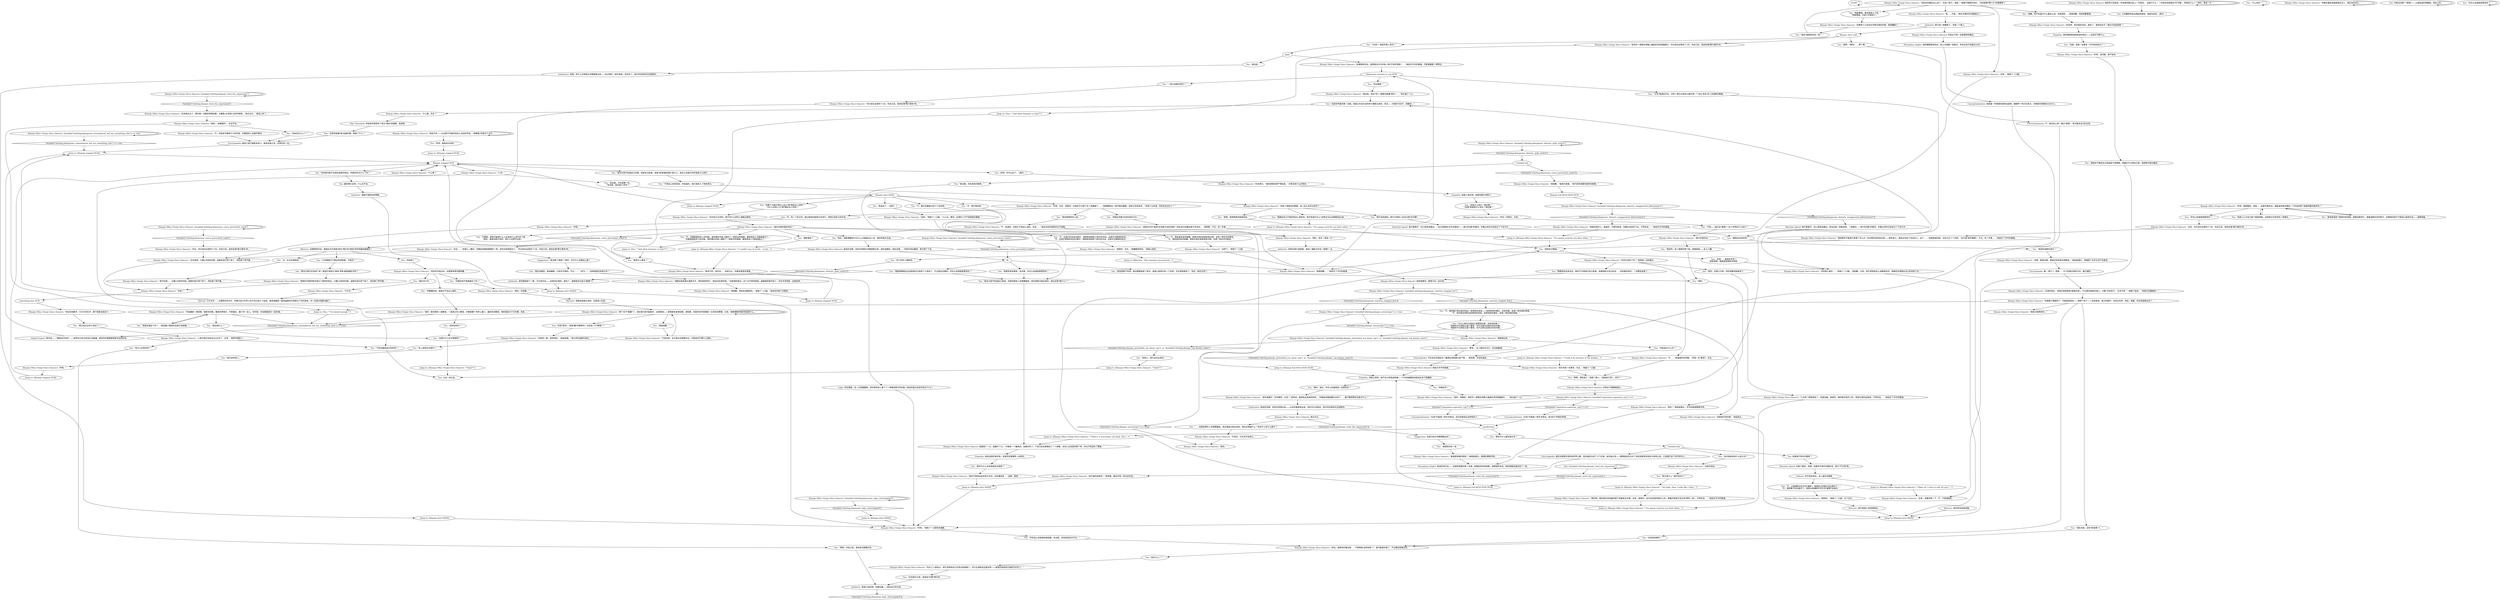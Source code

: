 # WHIRLING F2 / KLAASJE 1
# A striking young woman in a silver body-suit smokes in the hostel hallway. She addresses you as if you were a police officer. You may use your finger pistols for a SUGGESTION red-check. Failure gives you some forewarning about what's going on.
# ==================================================
digraph G {
	  0 [label="START"];
	  1 [label="input"];
	  2 [label="Klaasje (Miss Oranje Disco Dancer): “呃……不是。”她似乎被你的问题难住了。"];
	  3 [label="You: “我是末日警探。”"];
	  4 [label="Klaasje (Miss Oranje Disco Dancer): “如果到了之后你必须审问我的时候，那就糟糕了。”"];
	  5 [label="Klaasje (Miss Oranje Disco Dancer): “好吧，那挺酷的。或者……如果可能的话，我能请你再详细说一下你说的那个超级明星的身份吗？”"];
	  6 [label="Klaasje (Miss Oranje Disco Dancer): “我真的很开心。谢谢你。不管你是谁，你都应该坚持下去。不然的话……”她掐灭手中的香烟。"];
	  7 [label="Reaction Speed: 她打算离开，你心里有些躁动。一定又是那种*杀手的嗅觉*——想*问问题*的需求。好像之前你已经说过了千百万次……"];
	  8 [label="Jump to: [Klaasje (Miss Oranje Disco Dancer): \"\"Okay, sir, I have to ask: do you r...\"]"];
	  9 [label="You: “等等！你走之前，我有些问题要问你。”"];
	  10 [label="Klaasje (Miss Oranje Disco Dancer): “你说得对。”她的表情变得严肃起来。“文明没有什么好笑的。”"];
	  11 [label="Klaasje (Miss Oranje Disco Dancer): “很高兴能帮到你。”"];
	  12 [label="You: “请告诉我，没有*其他事*了。”"];
	  13 [label="You: “听你这么说我感到很骄傲。告诉我，还有其他的对不对。”"];
	  14 [label="Endurance: 哇哦！有什么东西想从你嘴里跑出来——有点想吐？谢天谢地，你忍住了，因为你的身体无法控制你。"];
	  15 [label="Klaasje (Miss Oranje Disco Dancer): “很不错的独角戏！”她笑着，露出珍珠一样白的牙齿。"];
	  16 [label="Untitled hub"];
	  17 [label="Klaasje (Miss Oranje Disco Dancer): “因为你是一名警官，先生。”她抽了一口烟。"];
	  18 [label="Klaasje (Miss Oranje Disco Dancer): “难道是喝酒的原因？”她扬起眉头。香烟在嘶嘶作响。"];
	  19 [label="Klaasje (Miss Oranje Disco Dancer): 她突然大笑起来，所有疲劳都从脸上一扫而空。“这是干什么！？你说的话我根本*听不懂*。你刚说什么了？拜托，再说一次！”"];
	  20 [label="You: “我说我想和你上床。”"];
	  21 [label="You: “我觉得差不多吧。我当警察就是个笑话，或者只是我开的一个玩笑，也许是我喝多了。而且，我还太老了。”"];
	  22 [label="You: “我没事。你先回答问题吧。”"];
	  23 [label="You: 最好随它去吧。什么也不说。"];
	  24 [label="Klaasje (Miss Oranje Disco Dancer): “还是老一套，闹哄哄的。”她耸耸肩。“很大声的迪斯科音乐。”"];
	  25 [label="Klaasje (Miss Oranje Disco Dancer): “是的。非常酷。”"];
	  26 [label="Klaasje (Miss Oranje Disco Dancer): “不，听起来不像有打斗的声音。好像是有人在破坏房间。”"];
	  27 [label="Klaasje (Miss Oranje Disco Dancer): Variable[\"whirling.klaaseone_logic_interrogated\"]"];
	  28 [label="Variable[\"whirling.klaaseone_logic_interrogated\"]", shape=diamond];
	  29 [label="!(Variable[\"whirling.klaaseone_logic_interrogated\"])", shape=diamond];
	  30 [label="Klaasje (Miss Oranje Disco Dancer): Variable[\"whirling.klaasjeone_rhetoric_quib_contra\"]"];
	  31 [label="Variable[\"whirling.klaasjeone_rhetoric_quib_contra\"]", shape=diamond];
	  32 [label="!(Variable[\"whirling.klaasjeone_rhetoric_quib_contra\"])", shape=diamond];
	  33 [label="Klaasje (Miss Oranje Disco Dancer): “很抱歉。”她熄灭香烟。“我不是有意要伤害你的感情。”"];
	  34 [label="Klaasje (Miss Oranje Disco Dancer): 她说的没错。有些东西想从你嘴里跑出来，就在她面前，就在这里……你把手放在腹部，把它咽了下去。"];
	  35 [label="Klaasje (Miss Oranje Disco Dancer): “喜欢互相矛盾的供述？”"];
	  36 [label="Authority: 真是口齿伶俐。别傻站着——表达自己的主张。"];
	  37 [label="Klaasje (Miss Oranje Disco Dancer): “什么事？”"];
	  38 [label="You: “这是什么地方？我在哪？”\n“*这里*到底是什么地方？我在哪？”"];
	  39 [label="Jump to: [Klaasje stopped HUB]"];
	  40 [label="Jump to: [Klaasje (Miss Oranje Disco Dancer): \"\"Yeah?\"\"]"];
	  41 [label="Klaasje (Miss Oranje Disco Dancer): “码头工人很自大。他们觉得有自己负责治安就够了。至少在海岸这边是这样——城里的其他地方我就不好说了。”"];
	  42 [label="Klaasje (Miss Oranje Disco Dancer): “开始播放一首很慢，很悲伤的歌。像是风琴音乐，不断重复，播了好一会儿。有时候，你会跟着音乐一起叫喊。”"];
	  43 [label="Klaasje (Miss Oranje Disco Dancer): “是的！歌词里有一座教堂。一座真正的小教堂。好像是整个世界上最小，最悲伤的教堂。唱的就是关于它的事。而且……”"];
	  44 [label="Klaasje (Miss Oranje Disco Dancer): “是的。”她看着你。“永远不会。”"];
	  45 [label="Jump to: [Klaasje stopped HUB]"];
	  46 [label="Electrochemistry: 不，她没这么想！通过*调情*，再次重复自己的主张。"];
	  47 [label="Klaasje (Miss Oranje Disco Dancer): “什么事，先生？”"];
	  48 [label="Klaasje (Miss Oranje Disco Dancer): “没你那么喜欢……”她吸了一口烟。“很抱歉，长官。我不是故意这么油嘴滑舌的。我确定你很擅长自己的本职工作。”"];
	  49 [label="Klaasje (Miss Oranje Disco Dancer): “不……”她凝望你的双眼。“你是一名*警官*，先生。”"];
	  50 [label="You: “不，我们还要度过好几个世纪呢。”"];
	  51 [label="You: “我也许是不知道自己在哪。或者自己是谁。或者*库普瑞斯锐影*是什么；我怎么知道它的声音是什么样的……”"];
	  52 [label="You: “告诉我，今年是哪一年。”\n“告诉我，现在是51年吗？”"];
	  53 [label="You: “什么世纪？”"];
	  54 [label="Klaasje (Miss Oranje Disco Dancer): “当前的世纪。”"];
	  55 [label="Klaasje (Miss Oranje Disco Dancer): “你确实看起来像是瑞瓦肖人。瑞瓦肖的派头。”"];
	  56 [label="Encyclopedia: 她的口音不像是本地人。她来自奥兰治，世界的另一边。"];
	  57 [label="Klaasje (Miss Oranje Disco Dancer): “有扇窗户被砸碎了。可能是录音机——歌停下来了——还有家具。真正的破坏。还有尖叫声。然后，我猜，你应该是晕过去了。”"];
	  58 [label="Rhetoric: 如果那样的话，难道生活不就是*因为*我们的*继续*而变得越来越难吗？"];
	  59 [label="Klaasje (Miss Oranje Disco Dancer): “很抱歉。我有些油嘴滑舌。”她吸了一口烟。“我肯定你是个好警官。”"];
	  60 [label="Encyclopedia: 不应该正好相反吗？酗酒会导致睾丸素下降……相信我，你会知道的。"];
	  61 [label="klaasje_intro_hub"];
	  62 [label="You: “那你为什么要叫我长官？”"];
	  63 [label="You: “好吧……首席技术官？”\n“真奇怪啊。我就是首席技术官啊。”"];
	  64 [label="You: “我说*我想和你来一发*。”"];
	  65 [label="Klaasje (Miss Oranje Disco Dancer): “还有，郑重声明一下：不，不是我做的。”"];
	  66 [label="Klaasje (Miss Oranje Disco Dancer): “好吧，先生，我想问：你真的不记得了吗？就像那个……”她想要想出一种可能的解释，但却以失败告终。“你喝了太多酒，然后失去记忆了？”"];
	  67 [label="You: 对她试试那个*表情*——让她知道你想要她。肉体上的。"];
	  68 [label="You: Variable[\"whirling.klaasje_tried_the_expression\"]"];
	  69 [label="Variable[\"whirling.klaasje_tried_the_expression\"]", shape=diamond];
	  70 [label="!(Variable[\"whirling.klaasje_tried_the_expression\"])", shape=diamond];
	  71 [label="Jump to: [Klaasje intro MAIN]"];
	  72 [label="You: “你怎么知道我是警官的？”"];
	  73 [label="You: “我是纪尧姆·列米利翁的子孙。”"];
	  74 [label="You: “很显然。有人狠狠伤害了我。我被搞得——乱七八糟。”"];
	  75 [label="Encyclopedia: 瑞瓦肖城是失宠的前世界之都，现在被划分成了几个区域，由外国占领——事情就发生在半个世纪前那场失败的大革命之后。它是我们这个时代的中心。"];
	  76 [label="You: “这对我来说有什么意义吗？”"];
	  77 [label="You: “瑞瓦肖万岁。”"];
	  78 [label="You: “还真的挺像*我*会做的事。我做了什么？”"];
	  79 [label="Klaasje (Miss Oranje Disco Dancer): “后来我外出了。那时候一切都变得很安静。大概是4点或者5点的时候吧。”她点点头。“就这么多了。”"];
	  80 [label="Suggestion: *尝试那个表情*？拜托，你为什么还要这么做？"];
	  81 [label="You: “别担心，我不会吐出来的。”"];
	  82 [label="Klaasje (Miss Oranje Disco Dancer): “我能看出来。”"];
	  83 [label="Klaasje (Miss Oranje Disco Dancer): “不会的，它永远不会停止。”"];
	  84 [label="Jump to: [Klaasje (Miss Oranje Disco Dancer): \"\"There's a mercenary out back. He's...\"]"];
	  85 [label="You: “‘长官’是我的艺名，对吧？我可以把自己看作是一个名叫‘官员’的二流迪斯科舞者。”"];
	  86 [label="You: “你确定吗？”"];
	  87 [label="You: “很好。现在，你怎么知道我是一名警官的？”"];
	  88 [label="You: “不用这么担惊受怕。你知道的，我只是进入了角色而已。”"];
	  89 [label="Klaasje (Miss Oranje Disco Dancer): 她点点头。"];
	  90 [label="Klaasje (Miss Oranje Disco Dancer): Variable[\"whirling.klaaseone_conva_prevented_vomit\"]"];
	  91 [label="Variable[\"whirling.klaaseone_conva_prevented_vomit\"]", shape=diamond];
	  92 [label="!(Variable[\"whirling.klaaseone_conva_prevented_vomit\"])", shape=diamond];
	  93 [label="You: “其实，我能理解他们为什么让我做执法人员。我的性格正合适。”"];
	  94 [label="You: “不。我知道你有所隐瞒。某种东西在我身体里点燃。这是一种杀手的嗅觉。”\n“不。我知道你有所隐瞒。某种东西在我身体里点燃。这是一种杀手的嗅觉。”"];
	  95 [label="You: “不。从玻璃碎片的方向*推断*，我把自己的鞋子扔出窗外了。”\n“不。我把鞋子扔出窗外了。我是从玻璃碎片的方向*推理*出来的。”"];
	  96 [label="You: 让这一刻过去。"];
	  97 [label="Klaasje (Miss Oranje Disco Dancer): “你说？”"];
	  98 [label="You: “发生什么了？”"];
	  99 [label="Pain Threshold: 听起来你感受到了真正*根本*的痛楚，肌肉男。"];
	  100 [label="You: “你怎么知道我是警官的？”"];
	  101 [label="Klaasje (Miss Oranje Disco Dancer): “除非你一直都在用精心编造的谎言欺骗我们。你已经在这里待了3天。你自己说，是来处理*警方事务*的。”"];
	  102 [label="You: 让你臃肿的脸远离她的美丽，继续向前走。[离开。]"];
	  103 [label="You: “不，我不想这样。”"];
	  104 [label="You: “我也许是不知道自己是谁，但是如果有人有事瞒着我，我还是能分辨出来的。我在这里*做什么*？”"];
	  105 [label="Klaasje (Miss Oranje Disco Dancer): Variable[\"whirling.klaaseone_conva_prevented_vomit\"]"];
	  106 [label="Variable[\"whirling.klaaseone_conva_prevented_vomit\"]", shape=diamond];
	  107 [label="!(Variable[\"whirling.klaaseone_conva_prevented_vomit\"])", shape=diamond];
	  108 [label="You: “不。我的脑子里总是浮现出一些零碎的信息——各种各样的事实，还有琐事。给我一种侦探的氛围。”\n“不，有时我会得到这些零碎的信息，各种琐碎的事实。给我一种侦探的氛围。”"];
	  109 [label="You: 如果我不想问问题呢？"];
	  110 [label="You: “不如你跟我讲点别的吧？”"];
	  111 [label="You: “好吧，跟我讲点别的。”"];
	  112 [label="You: “喧闹的迪斯科音乐？”"];
	  113 [label="Jump to: [Klaasje (Miss Oranje Disco Dancer): \"\"Yeah?\"\"]"];
	  114 [label="Klaasje (Miss Oranje Disco Dancer): “好吧。”"];
	  115 [label="Klaasje (Miss Oranje Disco Dancer): “如果那样的话，我想我也许对你有一种*不祥的预感*……”她掐灭手中的香烟，沉默就像是一种预兆。"];
	  116 [label="Klaasje (Miss Oranje Disco Dancer): 年轻女子把一支香烟举到嘴边。"];
	  117 [label="You: “等等，我知道了！我是个商人。*首席执行官*，对吗？”"];
	  118 [label="Klaaseone reaction to cop HUB"];
	  119 [label="Jump to: [Klaasje (Miss Oranje Disco Dancer): \"\"It's gonna suck for you later when...\"]"];
	  120 [label="Jump to: [Klaasje (Miss Oranje Disco Dancer): \"\"All right, then. Looks like I shou...\"]"];
	  121 [label="Klaasje (Miss Oranje Disco Dancer): “世纪没有数字，它们只有名字，眼下就是当前这个。”"];
	  122 [label="Klaasje (Miss Oranje Disco Dancer): Variable[\"whirling.klaasjeone_remembered_tell_me_soemthing_else\"] == true"];
	  123 [label="Variable[\"whirling.klaasjeone_remembered_tell_me_soemthing_else\"] == true", shape=diamond];
	  124 [label="!(Variable[\"whirling.klaasjeone_remembered_tell_me_soemthing_else\"] == true)", shape=diamond];
	  125 [label="You: “我已经听够了。”"];
	  126 [label="Klaasje (Miss Oranje Disco Dancer): “我说不好——从这里不可能听到别人说话的声音。”她朝着3号房点了点头。"];
	  127 [label="You: “跟我说点别的吧。”"];
	  128 [label="Klaasje (Miss Oranje Disco Dancer): 她回望着你，眼里闪过一丝光亮。"];
	  129 [label="Klaasje (Miss Oranje Disco Dancer): “你是个很紧张的警察。有人这么告诉过你吗？”"];
	  130 [label="Klaasje (Miss Oranje Disco Dancer): “好吧。”她吸了一口银色的烟雾。"];
	  131 [label="Klaasje intro MAIN"];
	  132 [label="Klaasje (Miss Oranje Disco Dancer): “51年。”"];
	  133 [label="You: “这里为什么反对警察呢？”"];
	  134 [label="Klaasje (Miss Oranje Disco Dancer): “那个也不*重要*了。现在我们是*孤独的*。这很难讲——那首歌本身很安静，很轻柔，但是你的声音像是一头受伤的野猪，长官。很难理解你唱的到底是什么。”"];
	  135 [label="You: “然后呢？”"];
	  136 [label="You: “大多数情况下都会变得很难，不是吗？”"];
	  137 [label="You: “那也许我们应该停下来？难道不是因为‘继续’导致‘越来越难’的吗？”"];
	  138 [label="Klaasje (Miss Oranje Disco Dancer): “也许是吧。大概2点钟的时候，迪斯科音乐停下来了，然后换了种节奏。”"];
	  139 [label="You: “哪种事务？”"];
	  140 [label="You: “这是你早晨的第一支烟。我是从你没化妆的样子推断出来的。而且——你喜欢*派对*。很喜欢。”"];
	  141 [label="You: “一直以来都这样吗？”"];
	  142 [label="You: “没错，我是一名警官！你可别给我忘了！”"];
	  143 [label="Klaasje (Miss Oranje Disco Dancer): “那如果你不能再行房事了怎么办？生命里还有其他东西——更有意义，更适合你这个年纪的人。这个……”身披银装的她，对自己比了个手势。“这只是*海市蜃楼*。不过，有一件事……”她掐灭了手中的香烟。"];
	  144 [label="Jump to: [You: \"\"And what business is that?\"\"]"];
	  145 [label="Klaasje (Miss Oranje Disco Dancer): “但是我不悲伤啊。”她歪起头。"];
	  146 [label="You: “在你离开之前，我有些*问题*想问你。”"];
	  147 [label="Jump to: [Klaasje stopped HUB]"];
	  148 [label="You: “为什么我不记得自己是警官的事，还有别的事？”\n“我真的不记得自己是个警官，也不记得与此相关的任何事。”\n“我真的不记得自己是个警官，也不记得与此相关的任何事。”"];
	  149 [label="Klaasje (Miss Oranje Disco Dancer): “当然。”她吸了一口烟。"];
	  150 [label="You: “明星警探。我还是承认了吧。”\n“明星警探。已经人尽皆知了。”"];
	  151 [label="You: “抱歉。我不知道为什么要这么说。你很漂亮……我很抱歉。我是抱歉警探。”"];
	  152 [label="You: “我根本不确定自己到底是不是警察。我确实不记得自己是。我想我可能在撒谎。”"];
	  153 [label="Empathy: 她是认真的。她不会公然挑战权威——不论权威看起来是如此多汗而臃肿。"];
	  154 [label="Klaasje End REACTION HUB"];
	  155 [label="Jump to: [Klaasje End REACTION HUB]"];
	  156 [label="Klaasje (Miss Oranje Disco Dancer): Variable[\"whirling.klaasje_tried_the_expression\"]"];
	  157 [label="Variable[\"whirling.klaasje_tried_the_expression\"]", shape=diamond];
	  158 [label="!(Variable[\"whirling.klaasje_tried_the_expression\"])", shape=diamond];
	  159 [label="You: “就这些。”"];
	  160 [label="Klaasje (Miss Oranje Disco Dancer): “警官。”女人朝你点点头，还在抽着烟。"];
	  161 [label="You: “很好。”"];
	  162 [label="Klaasje (Miss Oranje Disco Dancer): “我很抱歉……”她掐灭了手中的香烟。"];
	  163 [label="Rhetoric: 她仍然没有被说服。"];
	  164 [label="You: “那是什么事务？”"];
	  165 [label="Klaasje (Miss Oranje Disco Dancer): “别对自己太苛刻。差不多什么样的人都能当警官。”"];
	  166 [label="Klaasje (Miss Oranje Disco Dancer): “好吧，没问题。我不会的。”"];
	  167 [label="You: “我不会知道的。我不记得有人告诉过我*任何事*。”"];
	  168 [label="Perception (Sight): 她没时间化妆——这是她清晨的第一支烟。她看起来有些疲惫，按照她的年纪，她的美貌消退的快了一些。"];
	  169 [label="You: “是的，还剩几分钟，现实就要彻底崩溃了。”"];
	  170 [label="Reaction Speed: 你是个警官，哈里。如果你不想问问题的话，那才*不正常*呢。"];
	  171 [label="Klaasje (Miss Oranje Disco Dancer): “万万岁。”"];
	  172 [label="You: “还有别的吗？”"];
	  173 [label="You: “你说*受伤*，是很*酷*的那种吗？比如说一只*野兽*？”"];
	  174 [label="You: “还有其他事吗？”"];
	  175 [label="Klaasje (Miss Oranje Disco Dancer): “有的。我想你好像在喊……不想再做‘这种动物’了。我可能是听错了，不过确实挺难忘的。”"];
	  176 [label="You: “*长官*？我是军事人员吗？”"];
	  177 [label="You: “你在骗我！”"];
	  178 [label="Klaasje (Miss Oranje Disco Dancer): “我没有。除非*你*一直都在欺骗*我们*……”她又抽了一口。"];
	  179 [label="Klaasje (Miss Oranje Disco Dancer): “我说不好。说实话……目前为止，你基本就是在喝酒。”"];
	  180 [label="Klaasje (Miss Oranje Disco Dancer): “我并不想用这些信息打击你。你好像有些……迷惘，警官。”"];
	  181 [label="You: “我想和你来一发。”"];
	  182 [label="Klaasje (Miss Oranje Disco Dancer): “别这样，其实挺好玩的。再说了，谁他妈在乎？谁在乎这些屁事？”"];
	  183 [label="You: “警察到处走来走去，根本不记得他们自己是谁，说着我刚才说过的话……还有最多两天，一切都会结束了。”"];
	  184 [label="Empathy: 她好像很真诚地希望你明白——这其实不算什么。"];
	  185 [label="Endurance: 她说的没错。有些东西想出来——从你的嘴里逃出来。但你可以压制住，因为你的身体无法控制你。"];
	  186 [label="ffs"];
	  187 [label="You: “不要紧。更有可能是什么人在其他什么地方犯了错……”\n“是的，就是你刚才说的。我什么也想不出来。”"];
	  188 [label="Klaasje (Miss Oranje Disco Dancer): “我们在瑞瓦肖。”"];
	  189 [label="You: “那已经过去多少世纪了？”"];
	  190 [label="Klaasje (Miss Oranje Disco Dancer): “然后你开始尖叫，在屋里闹得天翻地覆。”"];
	  191 [label="You: “你瞎编的吧。我绝对不会这么做的。”"];
	  192 [label="Klaasje (Miss Oranje Disco Dancer): “在我的家乡，招摇乐团简直是*超级巨星*。不过那时候我还很小。大概7岁的样子。‘生活不易！’”她唱了起来，“‘但我们还要继续！’”"];
	  193 [label="Suggestion: 话语已经从你嘴里蹦出来了……"];
	  194 [label="Klaasje (Miss Oranje Disco Dancer): “很特别。”她吸了一口烟，点了点头。"];
	  195 [label="Klaasje (Miss Oranje Disco Dancer): Variable[\"whirling.klaasje_neverstops\"] == true"];
	  196 [label="Variable[\"whirling.klaasje_neverstops\"] == true", shape=diamond];
	  197 [label="!(Variable[\"whirling.klaasje_neverstops\"] == true)", shape=diamond];
	  198 [label="Jump to: [Klaasje (Miss Oranje Disco Dancer): \"\"Could it be because of the drinkin...\"]"];
	  199 [label="Authority: 那只有一种解答了。你是一个商人。"];
	  200 [label="Klaasje (Miss Oranje Disco Dancer): 年轻女子慢慢摇摇头。"];
	  201 [label="Klaasje (Miss Oranje Disco Dancer): “时间已经到了吗？”她扬起一边的眉头。"];
	  202 [label="Conceptualization: *长官*可能是一种艺术陈述。你已经表现出这种倾向了。"];
	  203 [label="Klaasje (Miss Oranje Disco Dancer): “长官，你已经在这里待了3天。你自己说，是来处理*警方事务*的。”"];
	  204 [label="You: “我能明确表达出这种想法已经是个小奇迹了。不过我会没事的。你怎么知道我是警官的？”"];
	  205 [label="You: “不。在我们的谈话过程中，我熟练地抑制了呕吐的冲动。这是专业精神的标志。”\n“不。在我们简短的谈话过程中，我熟练地抑制了呕吐的冲动。这是专业精神的标志。”"];
	  206 [label="You: “不。你跟我提起吊人的时候，我好像在你身上看到了一种悲伤的情绪。要是其他人可能就错过了。”\n“你跟我提起吊人的时候，我好像在你身上看到了一种悲伤的情绪。要是其他人可能就错过了。”"];
	  207 [label="Klaasje (Miss Oranje Disco Dancer): Variable[\"whirling.klaajseone_rhetoric_exaggerated_killerinstinct\"]"];
	  208 [label="Variable[\"whirling.klaajseone_rhetoric_exaggerated_killerinstinct\"]", shape=diamond];
	  209 [label="!(Variable[\"whirling.klaajseone_rhetoric_exaggerated_killerinstinct\"])", shape=diamond];
	  210 [label="Klaasje stopped HUB"];
	  211 [label="You: “那又是什么？数字是多少？”"];
	  212 [label="You: “有什么好笑的吗？”"];
	  213 [label="You: “那你为什么没有直接告诉我呢？”"];
	  214 [label="Shivers: 万万岁岁……从眼角的余光中，你看见自己手背上的汗毛已经立了起来。感觉就像是一道低强度的闪电穿过了你的身体。你一定是对宿醉过敏了。"];
	  215 [label="Klaasje (Miss Oranje Disco Dancer): “再见。”"];
	  216 [label="Empathy: 她说话很实事求是，但是声音里略带一丝悲伤。"];
	  217 [label="You: “……但是如果有人有事瞒着我，我还是能分辨出来的。我在这里做什么？现在手上有什么案子？”"];
	  218 [label="Klaasje (Miss Oranje Disco Dancer): “谢谢你，先生。”她慵懒地笑到。“我是认真的。”"];
	  219 [label="Jump to: [Klaasje intro MAIN]"];
	  220 [label="Klaasje (Miss Oranje Disco Dancer): “拜托，老兄！再说一次！”"];
	  221 [label="Jump to: [Klaasje stopped HUB]"];
	  222 [label="You: “后来发生什么了？”"];
	  223 [label="Klaasje (Miss Oranje Disco Dancer): “我想你可能昨晚也得出了相同的结论。大概2点钟的时候，迪斯科音乐停下来了，然后换了种节奏。”"];
	  224 [label="Klaasje (Miss Oranje Disco Dancer): “我不知道……大概2点钟的时候，迪斯科音乐停下来了，然后换了种节奏。”"];
	  225 [label="Encyclopedia: 哦，*那个*。是啊……关于招摇乐团的讨论，越少越好。"];
	  226 [label="Klaasje (Miss Oranje Disco Dancer): “你已经在这里待了3天。你自己说，是来处理*警方事务*的。”"];
	  227 [label="Klaasje (Miss Oranje Disco Dancer): “不，知道吗，你刚才不是这么说的。你说……”她还没说完就笑的合不拢嘴。"];
	  228 [label="You: “我真心认为自己是个超级明星。这是我正在研究的一种理论。”"];
	  229 [label="Perception (Sight): 她的眼睛是棕色的，脸上点缀着一些胎记。年纪应该不会超过28岁。"];
	  230 [label="smallertime"];
	  231 [label="Klaasje (Miss Oranje Disco Dancer): “几分钟？那我得走了，抓紧准备。谢谢你，跟你聊天挺开心的。希望它真的会崩溃。不然的话……”她掐灭了手中的香烟。"];
	  232 [label="Klaasje (Miss Oranje Disco Dancer): “好吧。”"];
	  233 [label="You: “我很抱歉。”"];
	  234 [label="Klaasje (Miss Oranje Disco Dancer): “不用这样，反正我也会很晚外出。对我来说不算什么困扰。”"];
	  235 [label="Volition: 你不用这样的。没人逼你当警察。"];
	  236 [label="Untitled hub"];
	  237 [label="You: “你知道为什么吗？”"];
	  238 [label="Klaasje (Miss Oranje Disco Dancer): “是吗？”她扬起眉头。手中的香烟嘶嘶作响。"];
	  239 [label="Jump to: [Klaasje intro MAIN]"];
	  240 [label="Rhetoric: 她不是真心觉得很特别。"];
	  241 [label="You: “不。有一个巨大的、超尘脱俗的秘密正在进行。而我正身处它的中央。”"];
	  242 [label="Klaasje (Miss Oranje Disco Dancer): “酒精会提高睾丸激素水平，特别是男性的，”她说话实事求是。“在醉酒结束后，这个水平依然很高，接着痛苦就开始了。你在寻求安慰。这很自然。”"];
	  243 [label="Klaasje (Miss Oranje Disco Dancer): Variable[\"reputation.superstar_cop\"] >=1"];
	  244 [label="Variable[\"reputation.superstar_cop\"] >=1", shape=diamond];
	  245 [label="!(Variable[\"reputation.superstar_cop\"] >=1)", shape=diamond];
	  246 [label="You: “我感觉有些难受。告诉我，你怎么知道我是警官的？”"];
	  247 [label="Klaasje (Miss Oranje Disco Dancer): “先生……”有那么一瞬间，你看起来像是要爆炸一样，但你还是控制住了。“你已经在这里待了3天。你自己说，是来处理*警方事务*的。”"];
	  248 [label="Klaasje (Miss Oranje Disco Dancer): “先生，你已经在这里待了3天。你自己说，是来处理*警方事务*的。”"];
	  249 [label="Authority: 退避不是胜利的策略。"];
	  250 [label="Klaasje (Miss Oranje Disco Dancer): Variable[\"whirling.klaasjeone_reaction_stopped_her\"]"];
	  251 [label="Variable[\"whirling.klaasjeone_reaction_stopped_her\"]", shape=diamond];
	  252 [label="!(Variable[\"whirling.klaasjeone_reaction_stopped_her\"])", shape=diamond];
	  253 [label="You: “我确定自己不是经常这么紧张的。我不知道为什么*这种话*会从我嘴里说出来。”"];
	  254 [label="You: “你的房间差不多就在我房间旁边。昨晚你听见什么了吗？”"];
	  255 [label="You: “我在唱什么？”"];
	  256 [label="Authority: 别现在就打退堂鼓。再说一遍刚才的话--*骄傲*一点。"];
	  257 [label="Jump to: [Klaasje (Miss Oranje Disco Dancer): \"\"I couldn't say. In truth... so far...\"]"];
	  258 [label="Jump to: [You: \"\"And what business is that?\"\"]"];
	  259 [label="Jump to: [Rhetoric: \"She remains unconvinced...\"]"];
	  260 [label="You: “我该走了。”[离开。]"];
	  261 [label="Klaasje (Miss Oranje Disco Dancer): “那好吧。看来我应该准备好接下来要发生的事。还有，谢谢你，这次谈话真的挺开心的。我确实希望它发生地*更早一些*。不然的话……”她掐灭手中的香烟。"];
	  262 [label="Conceptualization: *长官*可能是一种艺术陈述。是*官方*声誉的声明。"];
	  263 [label="Jump to: [Klaasje End REACTION HUB]"];
	  264 [label="Jump to: [Klaasje (Miss Oranje Disco Dancer): \"\"It's gonna suck for you later when...\"]"];
	  265 [label="Klaasje (Miss Oranje Disco Dancer): “你在一间旅社，长官。”"];
	  266 [label="Inland Empire: 那句话——“跟我讲点别的”——感觉你之前已经说过无数遍。甚至你的嘴唇都是那句话的形状。"];
	  267 [label="You: “我是在唱这个吗？”（把圣桑小教堂的空盒子给她看。）"];
	  268 [label="Authority: 感觉像是挨了一拳，不过老实说——这是你应得的。再说了，谴责她实在是太*粗鲁*了。"];
	  269 [label="You: “有人来拜访过我吗？”"];
	  270 [label="Conceptualization: 她身着一件柔顺的银色连身裤，像鳞甲一样闪闪发光，仿佛城市夜晚的点点灯火。"];
	  271 [label="Klaasje (Miss Oranje Disco Dancer): 她猛吸了一口，接着开了口。“外面有一个雇佣兵。他被吊死了。尸体已经在那里挂了一个星期。本地人应该是厌倦了吧，所以打电话叫了警察。”"];
	  272 [label="Klaasje (Miss Oranje Disco Dancer): 她掐灭手中的香烟。"];
	  273 [label="Klaasje (Miss Oranje Disco Dancer): “当然了。”她吸了一口烟。"];
	  274 [label="Jump to: [Klaasje intro MAIN]"];
	  275 [label="You: “不是——我们在*哪里*？这个世界的什么地方？”"];
	  276 [label="Klaasje (Miss Oranje Disco Dancer): “人类文明已经存在8000年了，长官。”她咧开嘴笑了。"];
	  277 [label="something else HUB"];
	  278 [label="Empathy: 她恨人类文明。她感觉被它背叛了。"];
	  279 [label="You: “好吧。你可以走了。”[离开。]"];
	  280 [label="Rhetoric: 很难说她是在讽刺，还是真心实意。"];
	  281 [label="Klaasje (Miss Oranje Disco Dancer): “没错，群星合辑。里面还有招摇乐团精选。”她抬起眉头，等着那个名字与你产生联系。"];
	  282 [label="Jump to: [Klaasje intro MAIN]"];
	  283 [label="Klaasje (Miss Oranje Disco Dancer): Variable[\"whirling.klaasje_pretended_you_know_cop\"]  or  Variable[\"whirling.klaasje_cop_known_route\"]"];
	  284 [label="Variable[\"whirling.klaasje_pretended_you_know_cop\"]  or  Variable[\"whirling.klaasje_cop_known_route\"]", shape=diamond];
	  285 [label="!(Variable[\"whirling.klaasje_pretended_you_know_cop\"]  or  Variable[\"whirling.klaasje_cop_known_route\"])", shape=diamond];
	  286 [label="You: “找个别的人嘲笑吧。”"];
	  287 [label="You: “有哪个头脑正常的人会让*我*做执法人员呢？”\n“为什么会有人让*我*做执法人员呢？”"];
	  288 [label="You: “我生命垂危，身体臃肿，已经无可救药。不过……”（叹气。）“这种渴望还会停止吗？”"];
	  289 [label="Klaasje (Miss Oranje Disco Dancer): “该死的你确实这么说了，你这个疯子，混账！”她擦干眼里的泪水。“你到底算*哪门子*的警察啊？”"];
	  290 [label="You: “意思是我是个膨胀的老酒鬼，留着连鬓胡子，穿着迪斯科风的裤子。如果我的段子不能张口就来的话——就算我输。”"];
	  291 [label="Logic: 你在喝酒，这一点毋庸置疑，但你真的给人留下了一种寡言醉汉的形象？她肯定是从别处听到过*什么*。"];
	  292 [label="Klaasje (Miss Oranje Disco Dancer): “是的，我确定。除非你一直都在用精心编造的谎言欺骗我们……”她又抽了一口。"];
	  293 [label="Klaasje (Miss Oranje Disco Dancer): “首先我要问：你没事吧，长官？”突然间，她表现出真诚的担忧。“你看起来像是要吐出来了……要不要我帮你去拿点什么？”"];
	  294 [label="Reaction Speed: 她打算离开，你心里有些躁动。就当这是一种直觉吧，一种需求——想*问问题*的需求。好像之前你已经说过了千百万次……"];
	  295 [label="Klaasje (Miss Oranje Disco Dancer): “当然。”她吸了一口烟。“小心点，警官。这里的人可不是很喜欢警察。”"];
	  296 [label="Klaasje (Miss Oranje Disco Dancer): “或者也许你*就是*纪尧姆·列米利翁呢？现在他已经跟你差不多年纪……想想看！不过，有一件事……”"];
	  297 [label="Jump to: [Klaasje (Miss Oranje Disco Dancer): \"\"It's gonna suck for you later when...\"]"];
	  298 [label="You: “是啊，我想我真的挺紧张的。”"];
	  299 [label="Jump to: [Klaasje stopped HUB]"];
	  300 [label="You: “你确定我不是被袭击了吗？”"];
	  301 [label="You: “对，生活总得继续。”"];
	  302 [label="You: “是啊，*警官*……那个啊。”"];
	  303 [label="Jump to: [You: \"\"I've heard enough.\"\"]"];
	  0 -> 0
	  1 -> 115
	  1 -> 159
	  2 -> 199
	  3 -> 201
	  4 -> 64
	  5 -> 72
	  5 -> 290
	  5 -> 228
	  6 -> 297
	  7 -> 127
	  8 -> 65
	  9 -> 36
	  10 -> 278
	  12 -> 175
	  13 -> 175
	  14 -> 71
	  15 -> 282
	  16 -> 75
	  16 -> 76
	  16 -> 109
	  17 -> 117
	  18 -> 168
	  19 -> 19
	  19 -> 102
	  20 -> 227
	  21 -> 161
	  22 -> 104
	  23 -> 249
	  24 -> 269
	  25 -> 280
	  26 -> 56
	  27 -> 27
	  27 -> 28
	  28 -> 239
	  30 -> 30
	  30 -> 31
	  31 -> 236
	  32 -> 268
	  33 -> 154
	  34 -> 186
	  35 -> 107
	  35 -> 139
	  35 -> 205
	  35 -> 206
	  35 -> 187
	  35 -> 93
	  35 -> 94
	  36 -> 29
	  37 -> 210
	  38 -> 265
	  39 -> 210
	  40 -> 96
	  41 -> 146
	  42 -> 267
	  42 -> 124
	  42 -> 255
	  43 -> 124
	  43 -> 172
	  44 -> 222
	  44 -> 303
	  45 -> 210
	  46 -> 274
	  47 -> 99
	  48 -> 274
	  49 -> 117
	  50 -> 128
	  51 -> 88
	  52 -> 131
	  53 -> 53
	  54 -> 211
	  55 -> 55
	  56 -> 221
	  57 -> 11
	  57 -> 12
	  57 -> 174
	  57 -> 303
	  58 -> 136
	  58 -> 301
	  58 -> 135
	  59 -> 45
	  60 -> 272
	  61 -> 176
	  61 -> 101
	  61 -> 302
	  62 -> 16
	  63 -> 48
	  64 -> 289
	  66 -> 73
	  66 -> 241
	  66 -> 20
	  67 -> 67
	  68 -> 68
	  68 -> 69
	  69 -> 155
	  70 -> 155
	  71 -> 130
	  72 -> 203
	  73 -> 296
	  74 -> 161
	  75 -> 15
	  76 -> 54
	  77 -> 171
	  78 -> 56
	  79 -> 44
	  80 -> 288
	  81 -> 113
	  82 -> 160
	  82 -> 237
	  83 -> 215
	  84 -> 271
	  85 -> 48
	  86 -> 292
	  87 -> 293
	  88 -> 129
	  89 -> 217
	  89 -> 158
	  90 -> 90
	  90 -> 91
	  91 -> 186
	  92 -> 33
	  93 -> 34
	  94 -> 273
	  95 -> 194
	  97 -> 277
	  98 -> 41
	  99 -> 78
	  100 -> 100
	  101 -> 258
	  103 -> 220
	  104 -> 271
	  105 -> 105
	  105 -> 106
	  106 -> 248
	  107 -> 247
	  108 -> 148
	  109 -> 170
	  110 -> 96
	  111 -> 39
	  112 -> 281
	  113 -> 96
	  114 -> 138
	  115 -> 118
	  116 -> 229
	  117 -> 200
	  118 -> 177
	  118 -> 85
	  118 -> 141
	  119 -> 3
	  120 -> 261
	  121 -> 189
	  122 -> 122
	  122 -> 123
	  123 -> 221
	  124 -> 266
	  125 -> 232
	  126 -> 126
	  126 -> 111
	  127 -> 112
	  128 -> 250
	  129 -> 298
	  129 -> 253
	  129 -> 167
	  130 -> 13
	  131 -> 66
	  131 -> 260
	  131 -> 103
	  131 -> 50
	  131 -> 147
	  131 -> 287
	  132 -> 52
	  132 -> 110
	  133 -> 40
	  134 -> 233
	  134 -> 124
	  134 -> 173
	  134 -> 134
	  135 -> 190
	  136 -> 137
	  137 -> 223
	  138 -> 97
	  139 -> 257
	  140 -> 47
	  141 -> 226
	  142 -> 166
	  143 -> 3
	  144 -> 164
	  145 -> 274
	  146 -> 36
	  147 -> 210
	  148 -> 283
	  149 -> 162
	  150 -> 4
	  151 -> 182
	  152 -> 65
	  153 -> 86
	  153 -> 87
	  154 -> 207
	  155 -> 153
	  156 -> 156
	  156 -> 157
	  157 -> 79
	  158 -> 193
	  159 -> 14
	  160 -> 60
	  161 -> 238
	  162 -> 118
	  163 -> 274
	  164 -> 179
	  165 -> 35
	  166 -> 152
	  167 -> 7
	  168 -> 70
	  169 -> 231
	  170 -> 235
	  171 -> 214
	  172 -> 133
	  173 -> 24
	  174 -> 175
	  175 -> 98
	  176 -> 1
	  177 -> 178
	  178 -> 140
	  179 -> 291
	  180 -> 282
	  181 -> 18
	  182 -> 184
	  183 -> 128
	  184 -> 142
	  185 -> 89
	  186 -> 204
	  186 -> 21
	  186 -> 246
	  187 -> 58
	  188 -> 74
	  189 -> 276
	  190 -> 300
	  190 -> 77
	  190 -> 191
	  191 -> 43
	  192 -> 57
	  193 -> 181
	  194 -> 240
	  195 -> 196
	  195 -> 197
	  196 -> 82
	  197 -> 215
	  198 -> 17
	  199 -> 116
	  199 -> 61
	  200 -> 243
	  201 -> 169
	  201 -> 49
	  201 -> 183
	  202 -> 230
	  203 -> 143
	  204 -> 104
	  205 -> 218
	  206 -> 144
	  207 -> 208
	  207 -> 209
	  208 -> 6
	  209 -> 294
	  210 -> 132
	  210 -> 37
	  210 -> 51
	  210 -> 279
	  210 -> 254
	  211 -> 120
	  212 -> 9
	  213 -> 180
	  214 -> 221
	  216 -> 213
	  217 -> 83
	  218 -> 259
	  219 -> 130
	  220 -> 256
	  221 -> 210
	  222 -> 56
	  223 -> 97
	  224 -> 97
	  225 -> 192
	  226 -> 164
	  227 -> 220
	  228 -> 5
	  229 -> 270
	  230 -> 84
	  230 -> 62
	  231 -> 264
	  232 -> 299
	  233 -> 234
	  234 -> 134
	  235 -> 8
	  235 -> 95
	  236 -> 92
	  236 -> 22
	  237 -> 198
	  238 -> 168
	  239 -> 130
	  240 -> 274
	  241 -> 114
	  242 -> 59
	  243 -> 244
	  243 -> 245
	  244 -> 202
	  245 -> 262
	  246 -> 104
	  247 -> 80
	  247 -> 138
	  248 -> 138
	  249 -> 219
	  250 -> 251
	  250 -> 252
	  251 -> 145
	  251 -> 108
	  252 -> 195
	  253 -> 119
	  254 -> 23
	  255 -> 133
	  256 -> 286
	  256 -> 63
	  257 -> 179
	  258 -> 164
	  259 -> 162
	  260 -> 295
	  261 -> 264
	  262 -> 230
	  263 -> 153
	  264 -> 3
	  265 -> 275
	  266 -> 221
	  267 -> 42
	  268 -> 219
	  269 -> 125
	  270 -> 60
	  271 -> 216
	  272 -> 153
	  273 -> 162
	  274 -> 130
	  275 -> 188
	  276 -> 212
	  276 -> 110
	  277 -> 121
	  278 -> 38
	  279 -> 10
	  280 -> 134
	  281 -> 225
	  282 -> 130
	  283 -> 284
	  283 -> 285
	  284 -> 81
	  285 -> 17
	  286 -> 32
	  287 -> 165
	  288 -> 242
	  289 -> 2
	  289 -> 149
	  289 -> 150
	  289 -> 151
	  290 -> 5
	  291 -> 130
	  292 -> 140
	  293 -> 185
	  294 -> 127
	  295 -> 263
	  296 -> 297
	  297 -> 3
	  298 -> 119
	  299 -> 210
	  300 -> 25
	  301 -> 224
	  302 -> 46
	  303 -> 124
}


